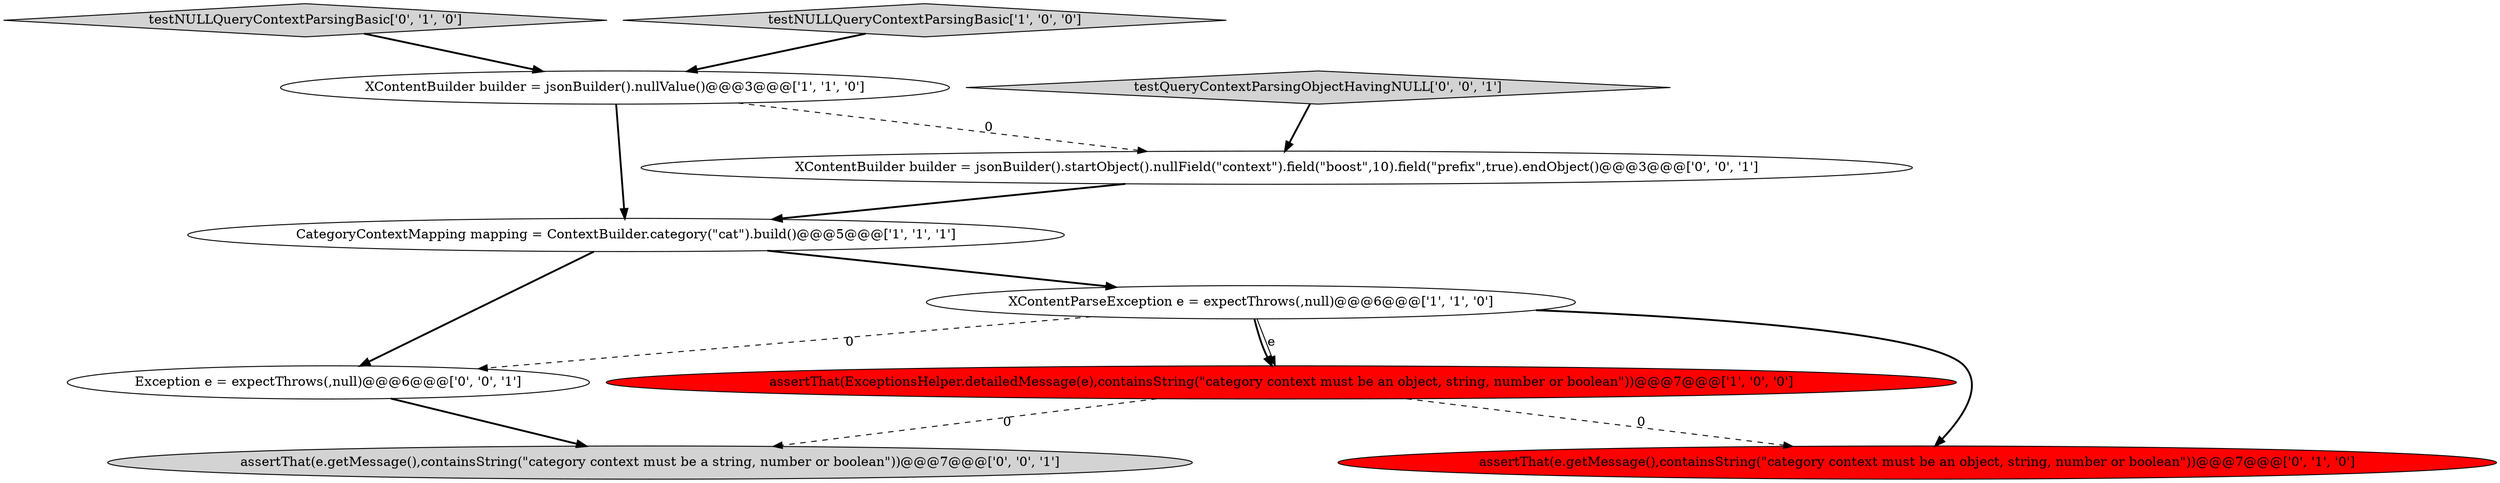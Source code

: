 digraph {
5 [style = filled, label = "testNULLQueryContextParsingBasic['0', '1', '0']", fillcolor = lightgray, shape = diamond image = "AAA0AAABBB2BBB"];
1 [style = filled, label = "assertThat(ExceptionsHelper.detailedMessage(e),containsString(\"category context must be an object, string, number or boolean\"))@@@7@@@['1', '0', '0']", fillcolor = red, shape = ellipse image = "AAA1AAABBB1BBB"];
4 [style = filled, label = "CategoryContextMapping mapping = ContextBuilder.category(\"cat\").build()@@@5@@@['1', '1', '1']", fillcolor = white, shape = ellipse image = "AAA0AAABBB1BBB"];
8 [style = filled, label = "assertThat(e.getMessage(),containsString(\"category context must be a string, number or boolean\"))@@@7@@@['0', '0', '1']", fillcolor = lightgray, shape = ellipse image = "AAA0AAABBB3BBB"];
2 [style = filled, label = "testNULLQueryContextParsingBasic['1', '0', '0']", fillcolor = lightgray, shape = diamond image = "AAA0AAABBB1BBB"];
7 [style = filled, label = "XContentBuilder builder = jsonBuilder().startObject().nullField(\"context\").field(\"boost\",10).field(\"prefix\",true).endObject()@@@3@@@['0', '0', '1']", fillcolor = white, shape = ellipse image = "AAA0AAABBB3BBB"];
9 [style = filled, label = "Exception e = expectThrows(,null)@@@6@@@['0', '0', '1']", fillcolor = white, shape = ellipse image = "AAA0AAABBB3BBB"];
10 [style = filled, label = "testQueryContextParsingObjectHavingNULL['0', '0', '1']", fillcolor = lightgray, shape = diamond image = "AAA0AAABBB3BBB"];
6 [style = filled, label = "assertThat(e.getMessage(),containsString(\"category context must be an object, string, number or boolean\"))@@@7@@@['0', '1', '0']", fillcolor = red, shape = ellipse image = "AAA1AAABBB2BBB"];
3 [style = filled, label = "XContentParseException e = expectThrows(,null)@@@6@@@['1', '1', '0']", fillcolor = white, shape = ellipse image = "AAA0AAABBB1BBB"];
0 [style = filled, label = "XContentBuilder builder = jsonBuilder().nullValue()@@@3@@@['1', '1', '0']", fillcolor = white, shape = ellipse image = "AAA0AAABBB1BBB"];
4->9 [style = bold, label=""];
4->3 [style = bold, label=""];
3->6 [style = bold, label=""];
1->8 [style = dashed, label="0"];
2->0 [style = bold, label=""];
7->4 [style = bold, label=""];
3->1 [style = bold, label=""];
5->0 [style = bold, label=""];
9->8 [style = bold, label=""];
0->4 [style = bold, label=""];
0->7 [style = dashed, label="0"];
10->7 [style = bold, label=""];
1->6 [style = dashed, label="0"];
3->9 [style = dashed, label="0"];
3->1 [style = solid, label="e"];
}
